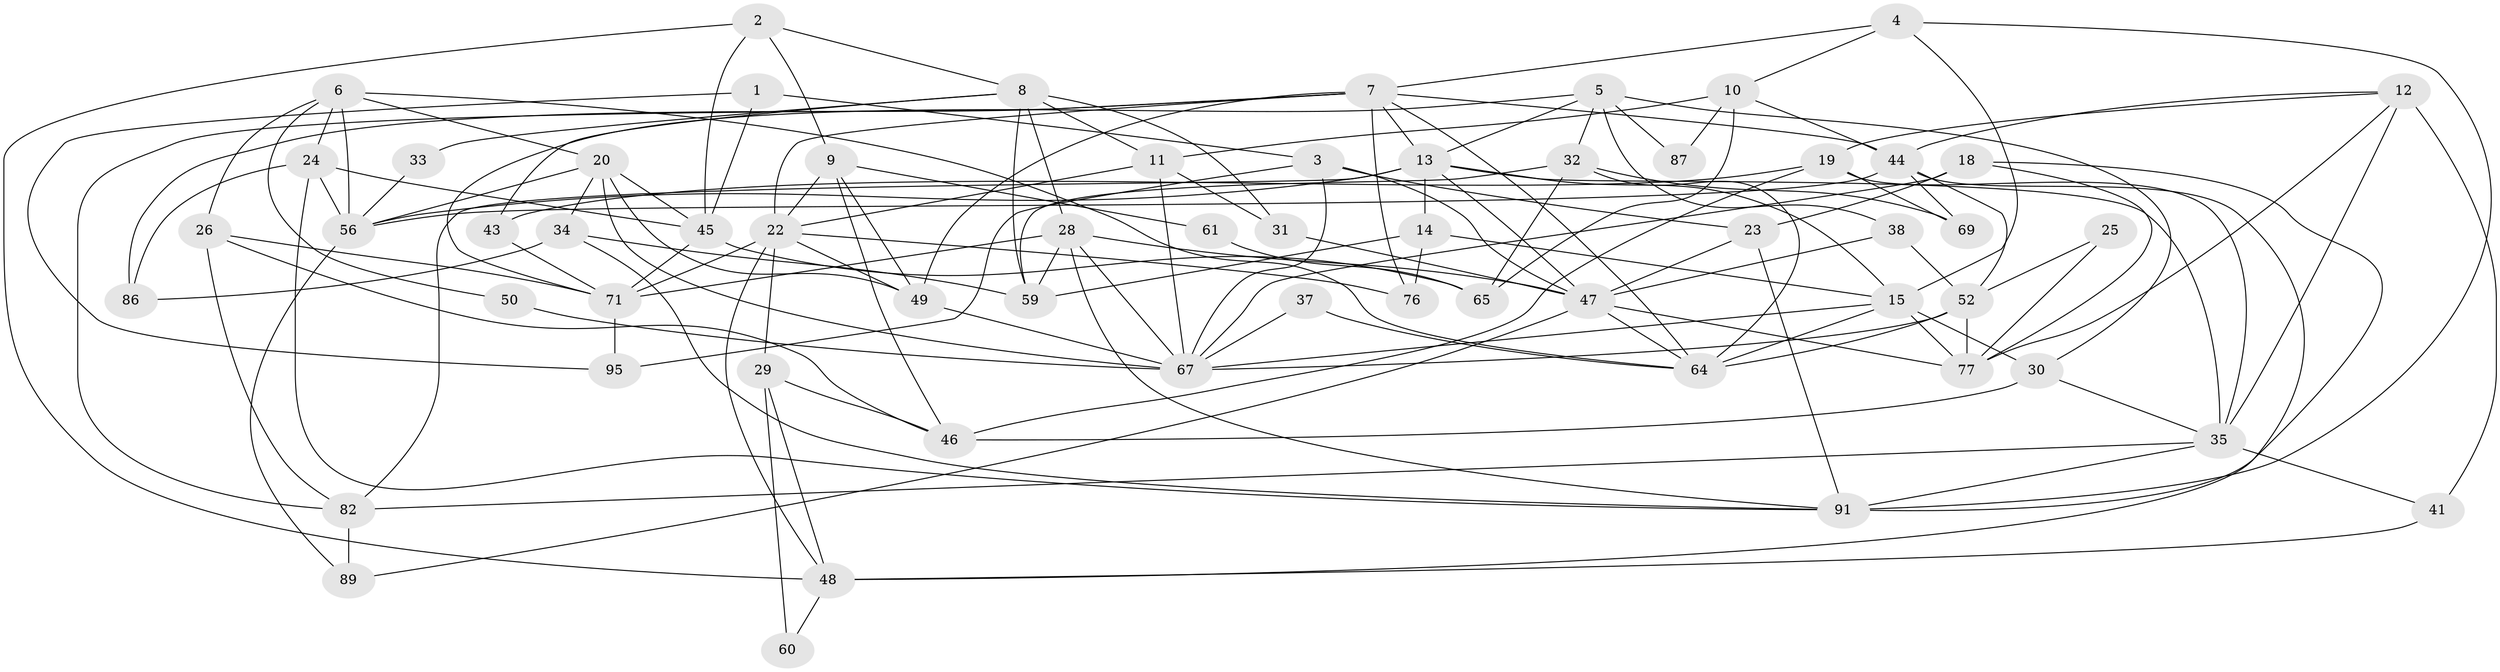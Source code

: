 // original degree distribution, {3: 0.2916666666666667, 4: 0.2916666666666667, 5: 0.14583333333333334, 6: 0.10416666666666667, 2: 0.11458333333333333, 7: 0.041666666666666664, 8: 0.010416666666666666}
// Generated by graph-tools (version 1.1) at 2025/11/02/27/25 16:11:17]
// undirected, 60 vertices, 146 edges
graph export_dot {
graph [start="1"]
  node [color=gray90,style=filled];
  1 [super="+42"];
  2;
  3 [super="+58"];
  4;
  5 [super="+54"];
  6 [super="+79"];
  7 [super="+36"];
  8 [super="+68"];
  9 [super="+17"];
  10 [super="+90"];
  11 [super="+16"];
  12 [super="+55"];
  13 [super="+66"];
  14;
  15 [super="+21"];
  18;
  19 [super="+27"];
  20 [super="+40"];
  22 [super="+83"];
  23 [super="+80"];
  24 [super="+74"];
  25;
  26;
  28 [super="+51"];
  29;
  30 [super="+73"];
  31;
  32;
  33;
  34;
  35 [super="+88"];
  37;
  38 [super="+39"];
  41;
  43;
  44 [super="+85"];
  45 [super="+75"];
  46 [super="+62"];
  47 [super="+63"];
  48 [super="+84"];
  49 [super="+53"];
  50;
  52 [super="+57"];
  56 [super="+94"];
  59 [super="+93"];
  60;
  61;
  64 [super="+70"];
  65 [super="+96"];
  67 [super="+81"];
  69;
  71 [super="+72"];
  76;
  77 [super="+78"];
  82;
  86;
  87;
  89;
  91 [super="+92"];
  95;
  1 -- 95;
  1 -- 3;
  1 -- 45;
  2 -- 48;
  2 -- 9;
  2 -- 45;
  2 -- 8;
  3 -- 47;
  3 -- 23 [weight=2];
  3 -- 67;
  3 -- 95;
  4 -- 91;
  4 -- 7;
  4 -- 10;
  4 -- 15;
  5 -- 32;
  5 -- 13;
  5 -- 87;
  5 -- 30;
  5 -- 38;
  5 -- 71;
  6 -- 24;
  6 -- 50;
  6 -- 64;
  6 -- 26;
  6 -- 20;
  6 -- 56;
  7 -- 82;
  7 -- 76;
  7 -- 86;
  7 -- 49;
  7 -- 22;
  7 -- 13;
  7 -- 64;
  7 -- 44;
  8 -- 43;
  8 -- 33;
  8 -- 11 [weight=2];
  8 -- 28;
  8 -- 31;
  8 -- 59;
  9 -- 46;
  9 -- 61;
  9 -- 49;
  9 -- 22;
  10 -- 11;
  10 -- 87;
  10 -- 65;
  10 -- 44;
  11 -- 31;
  11 -- 67;
  11 -- 22;
  12 -- 35 [weight=2];
  12 -- 19;
  12 -- 44;
  12 -- 41;
  12 -- 77;
  13 -- 15;
  13 -- 56 [weight=2];
  13 -- 82;
  13 -- 14;
  13 -- 35;
  13 -- 47;
  14 -- 76;
  14 -- 15;
  14 -- 59;
  15 -- 64;
  15 -- 77;
  15 -- 67;
  15 -- 30 [weight=2];
  18 -- 77;
  18 -- 23;
  18 -- 67;
  18 -- 91;
  19 -- 69;
  19 -- 43;
  19 -- 46;
  19 -- 35;
  20 -- 34;
  20 -- 45;
  20 -- 49;
  20 -- 67;
  20 -- 56;
  22 -- 29;
  22 -- 48;
  22 -- 49;
  22 -- 71;
  22 -- 76;
  23 -- 47;
  23 -- 91;
  24 -- 91;
  24 -- 45;
  24 -- 56;
  24 -- 86;
  25 -- 52;
  25 -- 77;
  26 -- 82;
  26 -- 46;
  26 -- 71;
  28 -- 47 [weight=3];
  28 -- 67;
  28 -- 71;
  28 -- 91;
  28 -- 59;
  29 -- 46;
  29 -- 60;
  29 -- 48;
  30 -- 35;
  30 -- 46;
  31 -- 47;
  32 -- 64;
  32 -- 69;
  32 -- 65;
  32 -- 59;
  33 -- 56;
  34 -- 86;
  34 -- 59;
  34 -- 91;
  35 -- 82;
  35 -- 41;
  35 -- 91;
  37 -- 67;
  37 -- 64;
  38 -- 47;
  38 -- 52;
  41 -- 48;
  43 -- 71;
  44 -- 48;
  44 -- 69;
  44 -- 52;
  44 -- 56;
  45 -- 65;
  45 -- 71;
  47 -- 77;
  47 -- 89;
  47 -- 64;
  48 -- 60;
  49 -- 67;
  50 -- 67;
  52 -- 64;
  52 -- 67;
  52 -- 77;
  56 -- 89;
  61 -- 65;
  71 -- 95;
  82 -- 89;
}

